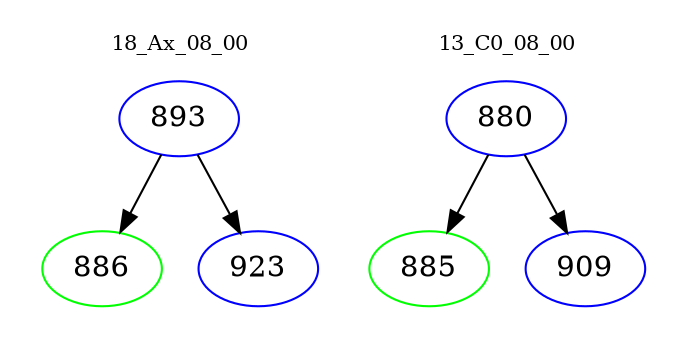 digraph{
subgraph cluster_0 {
color = white
label = "18_Ax_08_00";
fontsize=10;
T0_893 [label="893", color="blue"]
T0_893 -> T0_886 [color="black"]
T0_886 [label="886", color="green"]
T0_893 -> T0_923 [color="black"]
T0_923 [label="923", color="blue"]
}
subgraph cluster_1 {
color = white
label = "13_C0_08_00";
fontsize=10;
T1_880 [label="880", color="blue"]
T1_880 -> T1_885 [color="black"]
T1_885 [label="885", color="green"]
T1_880 -> T1_909 [color="black"]
T1_909 [label="909", color="blue"]
}
}
